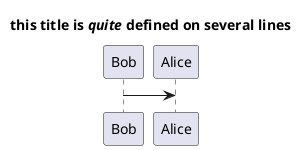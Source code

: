 {
  "sha1": "ts5psfyr3yt51fukwm677le0q0uhd2h",
  "insertion": {
    "when": "2024-06-04T17:28:46.682Z",
    "user": "plantuml@gmail.com"
  }
}
@startuml

title this <b>title</b> is <i>quite</i> defined on several lines
Bob -> Alice

@enduml
